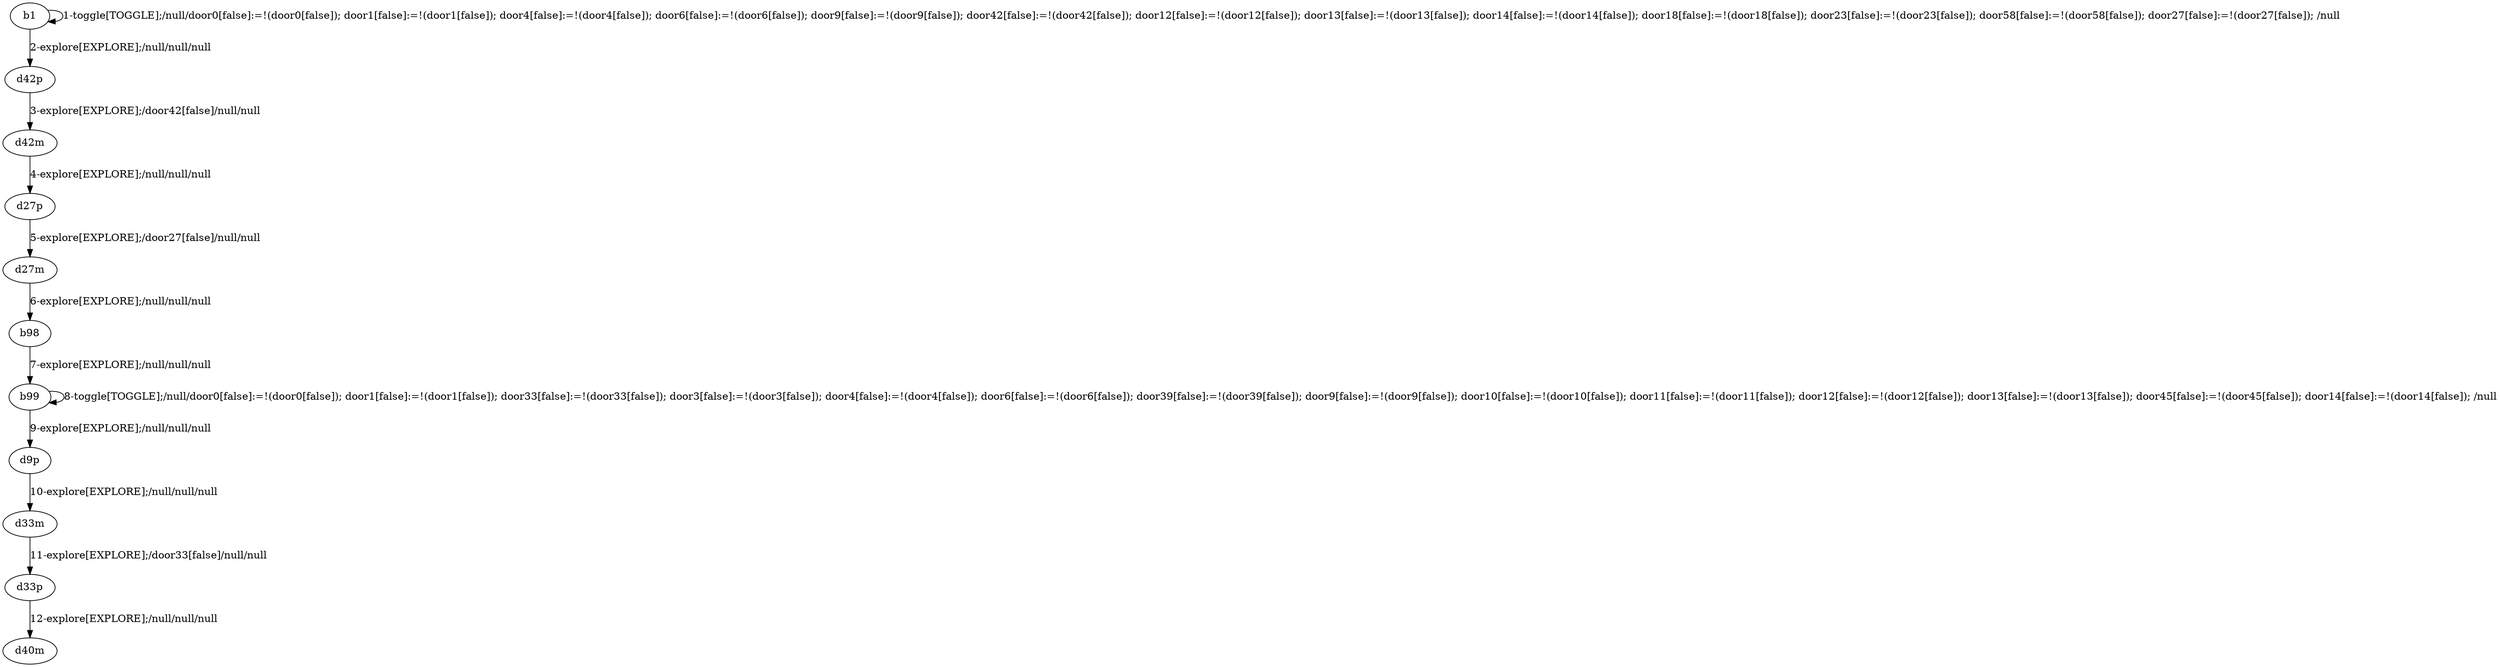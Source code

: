 # Total number of goals covered by this test: 7
# d33m --> d33p
# d27m --> b98
# b99 --> b99
# b98 --> b99
# d33p --> d40m
# d9p --> d33m
# b99 --> d9p

digraph g {
"b1" -> "b1" [label = "1-toggle[TOGGLE];/null/door0[false]:=!(door0[false]); door1[false]:=!(door1[false]); door4[false]:=!(door4[false]); door6[false]:=!(door6[false]); door9[false]:=!(door9[false]); door42[false]:=!(door42[false]); door12[false]:=!(door12[false]); door13[false]:=!(door13[false]); door14[false]:=!(door14[false]); door18[false]:=!(door18[false]); door23[false]:=!(door23[false]); door58[false]:=!(door58[false]); door27[false]:=!(door27[false]); /null"];
"b1" -> "d42p" [label = "2-explore[EXPLORE];/null/null/null"];
"d42p" -> "d42m" [label = "3-explore[EXPLORE];/door42[false]/null/null"];
"d42m" -> "d27p" [label = "4-explore[EXPLORE];/null/null/null"];
"d27p" -> "d27m" [label = "5-explore[EXPLORE];/door27[false]/null/null"];
"d27m" -> "b98" [label = "6-explore[EXPLORE];/null/null/null"];
"b98" -> "b99" [label = "7-explore[EXPLORE];/null/null/null"];
"b99" -> "b99" [label = "8-toggle[TOGGLE];/null/door0[false]:=!(door0[false]); door1[false]:=!(door1[false]); door33[false]:=!(door33[false]); door3[false]:=!(door3[false]); door4[false]:=!(door4[false]); door6[false]:=!(door6[false]); door39[false]:=!(door39[false]); door9[false]:=!(door9[false]); door10[false]:=!(door10[false]); door11[false]:=!(door11[false]); door12[false]:=!(door12[false]); door13[false]:=!(door13[false]); door45[false]:=!(door45[false]); door14[false]:=!(door14[false]); /null"];
"b99" -> "d9p" [label = "9-explore[EXPLORE];/null/null/null"];
"d9p" -> "d33m" [label = "10-explore[EXPLORE];/null/null/null"];
"d33m" -> "d33p" [label = "11-explore[EXPLORE];/door33[false]/null/null"];
"d33p" -> "d40m" [label = "12-explore[EXPLORE];/null/null/null"];
}